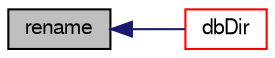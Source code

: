 digraph "rename"
{
  bgcolor="transparent";
  edge [fontname="FreeSans",fontsize="10",labelfontname="FreeSans",labelfontsize="10"];
  node [fontname="FreeSans",fontsize="10",shape=record];
  rankdir="LR";
  Node4044 [label="rename",height=0.2,width=0.4,color="black", fillcolor="grey75", style="filled", fontcolor="black"];
  Node4044 -> Node4045 [dir="back",color="midnightblue",fontsize="10",style="solid",fontname="FreeSans"];
  Node4045 [label="dbDir",height=0.2,width=0.4,color="red",URL="$a26326.html#a9ecd132f79c64a2676e2ec906c864653",tooltip="Local directory path of this objectRegistry relative to the time. "];
}
